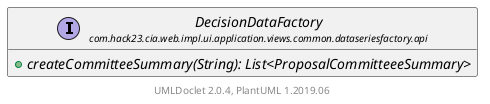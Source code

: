 @startuml
    set namespaceSeparator none
    hide empty fields
    hide empty methods

    interface "<size:14>DecisionDataFactory\n<size:10>com.hack23.cia.web.impl.ui.application.views.common.dataseriesfactory.api" as com.hack23.cia.web.impl.ui.application.views.common.dataseriesfactory.api.DecisionDataFactory [[DecisionDataFactory.html]] {
        {abstract} +createCommitteeSummary(String): List<ProposalCommitteeeSummary>
    }

    center footer UMLDoclet 2.0.4, PlantUML 1.2019.06
@enduml
